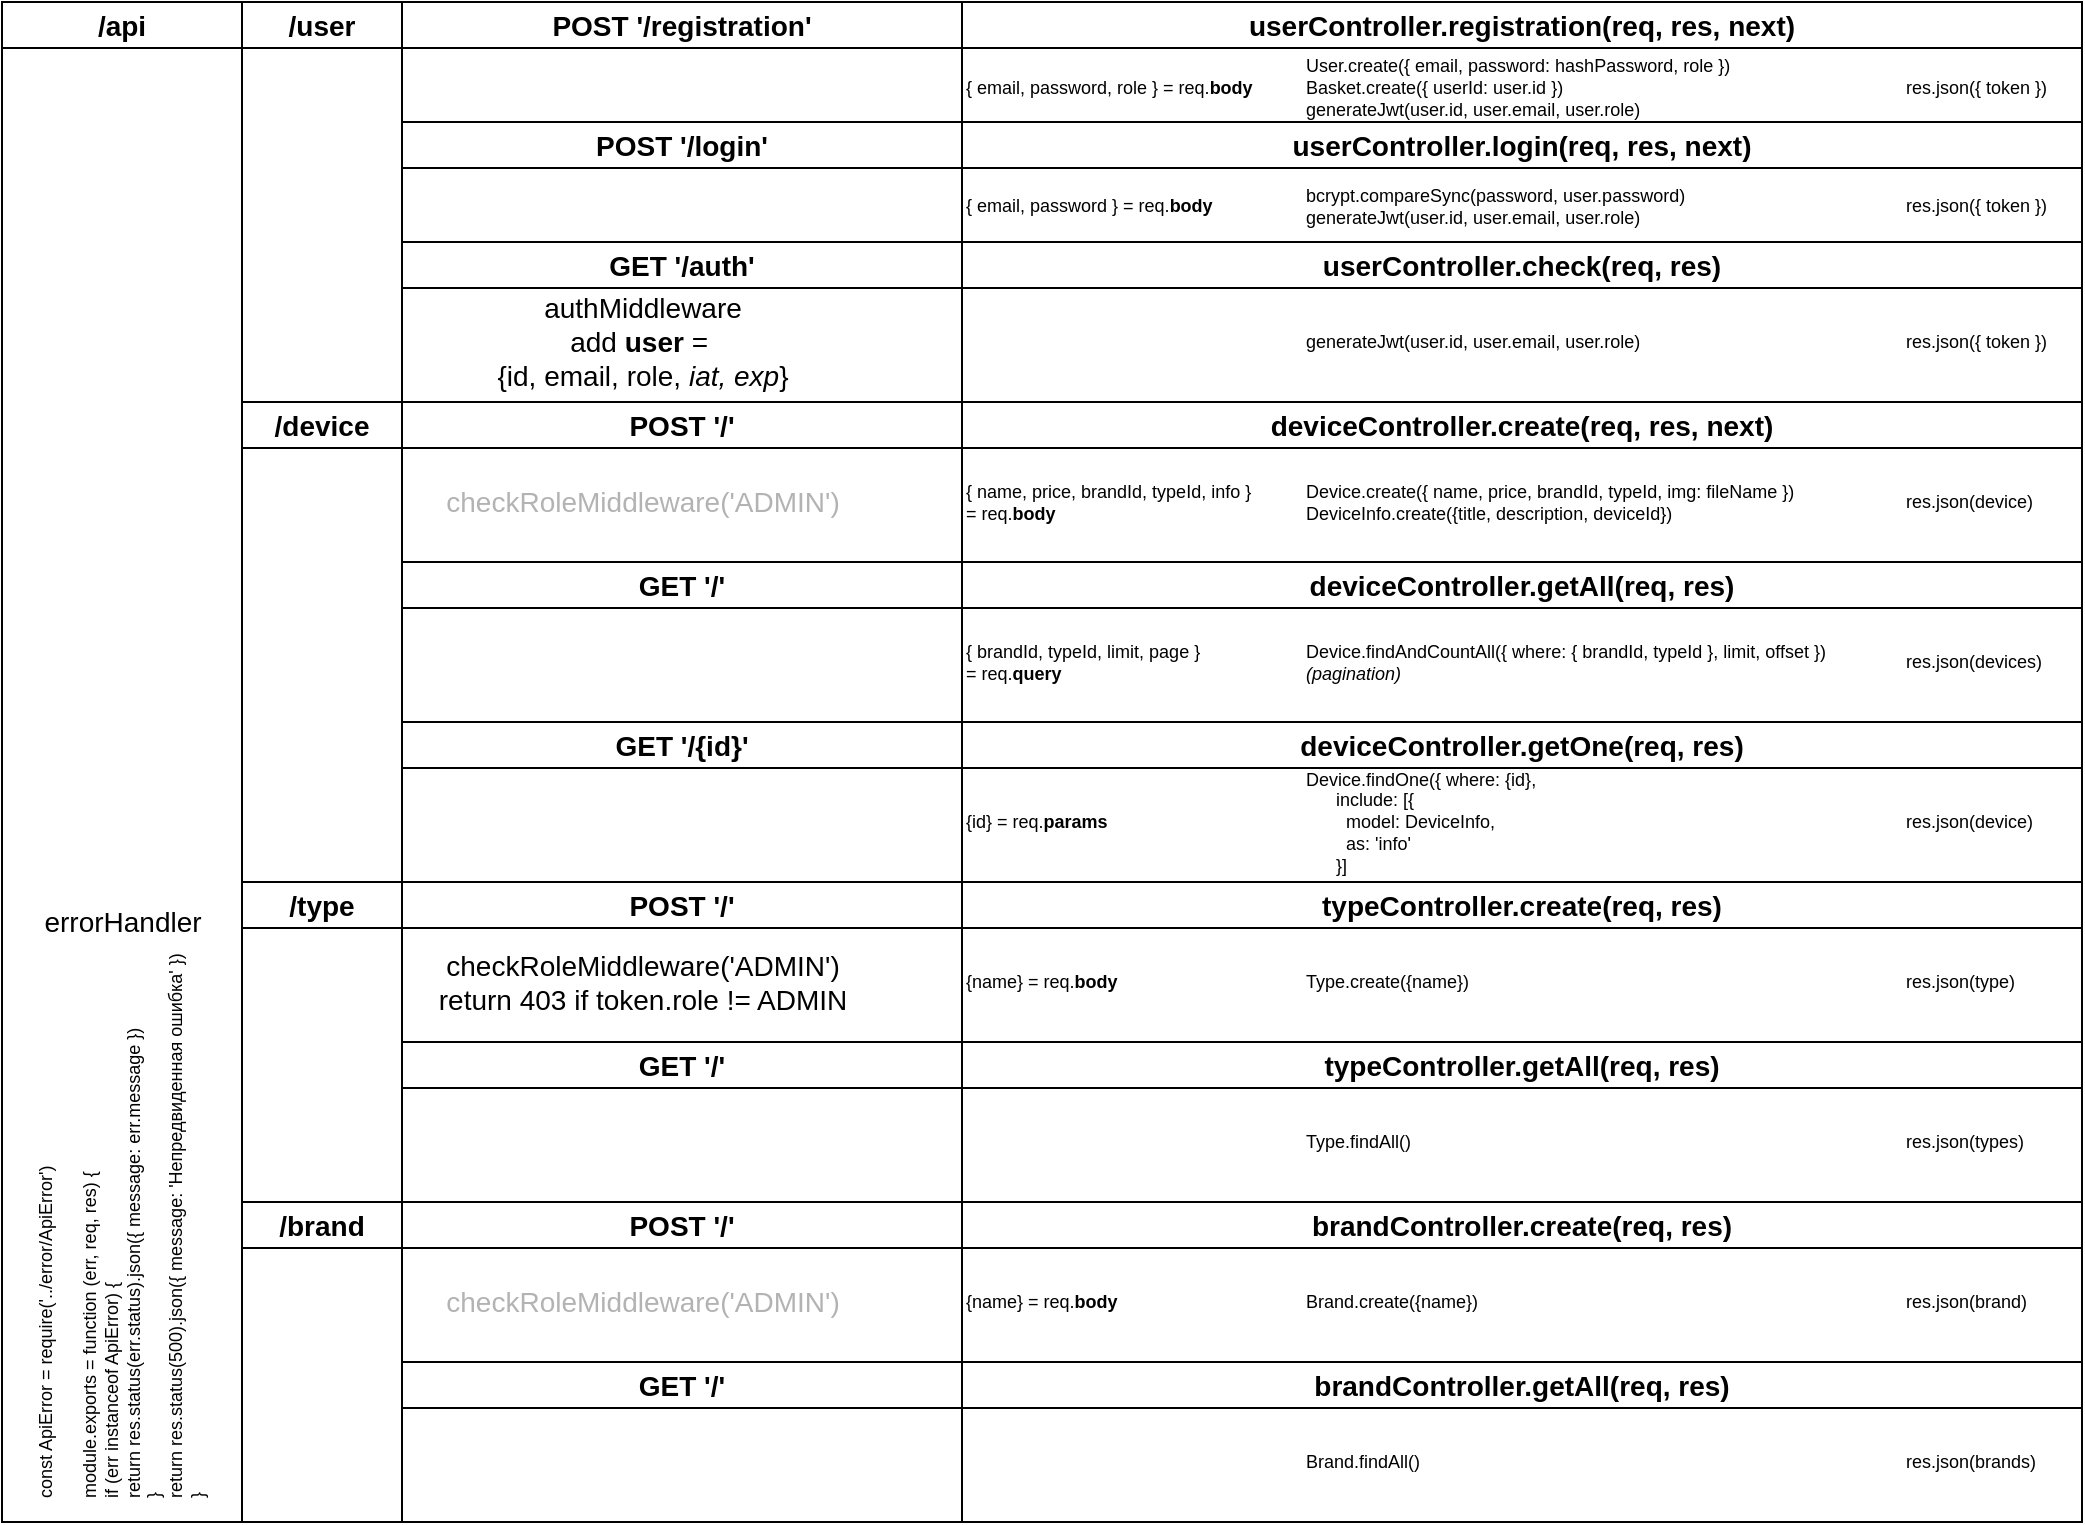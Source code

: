 <mxfile version="14.6.1" type="github">
  <diagram name="Page-1" id="e7e014a7-5840-1c2e-5031-d8a46d1fe8dd">
    <mxGraphModel dx="1422" dy="794" grid="1" gridSize="10" guides="1" tooltips="1" connect="1" arrows="1" fold="1" page="1" pageScale="1" pageWidth="1169" pageHeight="827" background="#ffffff" math="0" shadow="0">
      <root>
        <mxCell id="0" />
        <mxCell id="1" parent="0" />
        <mxCell id="2" value="/api" style="swimlane;whiteSpace=wrap;fontSize=14;" parent="1" vertex="1">
          <mxGeometry x="40" y="40" width="120" height="760" as="geometry" />
        </mxCell>
        <mxCell id="xLXLxWbwwWDMzjeiRdD_-43" value="errorHandler" style="text;html=1;align=center;verticalAlign=middle;resizable=0;points=[];autosize=1;strokeColor=none;fontSize=14;" vertex="1" parent="2">
          <mxGeometry x="15" y="450" width="90" height="20" as="geometry" />
        </mxCell>
        <mxCell id="xLXLxWbwwWDMzjeiRdD_-102" value="&lt;div&gt;const ApiError = require(&#39;../error/ApiError&#39;)&lt;/div&gt;&lt;div&gt;&lt;br&gt;&lt;/div&gt;&lt;div&gt;module.exports = function (err, req, res) {&lt;/div&gt;&lt;div&gt;&lt;span&gt;	&lt;/span&gt;if (err instanceof ApiError) {&lt;/div&gt;&lt;div&gt;&lt;span&gt;		&lt;/span&gt;return res.status(err.status).json({ message: err.message })&lt;/div&gt;&lt;div&gt;&lt;span&gt;	&lt;/span&gt;}&lt;/div&gt;&lt;div&gt;&lt;span&gt;	&lt;/span&gt;return res.status(500).json({ message: &#39;Непредвиденная ошибка&#39; })&lt;/div&gt;&lt;div&gt;}&lt;/div&gt;" style="text;html=1;align=left;verticalAlign=middle;resizable=0;points=[];autosize=1;strokeColor=none;fontSize=9;rotation=-90;" vertex="1" parent="2">
          <mxGeometry x="-85" y="560" width="290" height="90" as="geometry" />
        </mxCell>
        <mxCell id="3" value="/user" style="swimlane;whiteSpace=wrap;startSize=23;fontSize=14;" parent="1" vertex="1">
          <mxGeometry x="160" y="40" width="80" height="200" as="geometry" />
        </mxCell>
        <mxCell id="xLXLxWbwwWDMzjeiRdD_-41" value="POST &#39;/registration&#39;" style="swimlane;whiteSpace=wrap;fontSize=14;" vertex="1" parent="1">
          <mxGeometry x="240" y="40" width="280" height="60" as="geometry" />
        </mxCell>
        <mxCell id="xLXLxWbwwWDMzjeiRdD_-44" value="/type" style="swimlane;whiteSpace=wrap;fontSize=14;" vertex="1" parent="1">
          <mxGeometry x="160" y="480" width="80" height="160" as="geometry" />
        </mxCell>
        <mxCell id="xLXLxWbwwWDMzjeiRdD_-45" value="/brand" style="swimlane;whiteSpace=wrap;fontSize=14;" vertex="1" parent="1">
          <mxGeometry x="160" y="640" width="80" height="160" as="geometry" />
        </mxCell>
        <mxCell id="4" value="/device" style="swimlane;whiteSpace=wrap;fontSize=14;" parent="1" vertex="1">
          <mxGeometry x="160" y="240" width="80" height="240" as="geometry" />
        </mxCell>
        <mxCell id="xLXLxWbwwWDMzjeiRdD_-47" value="POST &#39;/login&#39;" style="swimlane;whiteSpace=wrap;fontSize=14;" vertex="1" parent="1">
          <mxGeometry x="240" y="100" width="280" height="60" as="geometry" />
        </mxCell>
        <mxCell id="xLXLxWbwwWDMzjeiRdD_-48" value="GET &#39;/auth&#39;" style="swimlane;whiteSpace=wrap;fontSize=14;" vertex="1" parent="1">
          <mxGeometry x="240" y="160" width="280" height="80" as="geometry" />
        </mxCell>
        <mxCell id="xLXLxWbwwWDMzjeiRdD_-56" value="authMiddleware&lt;br&gt;add &lt;b&gt;user &lt;/b&gt;=&amp;nbsp;&lt;br&gt;{id, email, role, &lt;i&gt;iat, exp&lt;/i&gt;}" style="text;html=1;align=center;verticalAlign=middle;resizable=0;points=[];autosize=1;strokeColor=none;fontSize=14;" vertex="1" parent="xLXLxWbwwWDMzjeiRdD_-48">
          <mxGeometry x="40" y="20" width="160" height="60" as="geometry" />
        </mxCell>
        <mxCell id="xLXLxWbwwWDMzjeiRdD_-49" value="POST &#39;/&#39;" style="swimlane;whiteSpace=wrap;fontSize=14;" vertex="1" parent="1">
          <mxGeometry x="240" y="240" width="280" height="80" as="geometry" />
        </mxCell>
        <mxCell id="xLXLxWbwwWDMzjeiRdD_-59" value="&lt;font color=&quot;#b3b3b3&quot;&gt;checkRoleMiddleware(&#39;ADMIN&#39;)&lt;/font&gt;" style="text;html=1;align=center;verticalAlign=middle;resizable=0;points=[];autosize=1;strokeColor=none;fontSize=14;" vertex="1" parent="xLXLxWbwwWDMzjeiRdD_-49">
          <mxGeometry x="15" y="40" width="210" height="20" as="geometry" />
        </mxCell>
        <mxCell id="xLXLxWbwwWDMzjeiRdD_-50" value="GET &#39;/&#39;" style="swimlane;whiteSpace=wrap;fontSize=14;" vertex="1" parent="1">
          <mxGeometry x="240" y="320" width="280" height="80" as="geometry" />
        </mxCell>
        <mxCell id="xLXLxWbwwWDMzjeiRdD_-51" value="GET &#39;/{id}&#39;" style="swimlane;whiteSpace=wrap;fontSize=14;startSize=23;fontStyle=1" vertex="1" parent="1">
          <mxGeometry x="240" y="400" width="280" height="80" as="geometry" />
        </mxCell>
        <mxCell id="xLXLxWbwwWDMzjeiRdD_-52" value="POST &#39;/&#39;" style="swimlane;whiteSpace=wrap;fontSize=14;" vertex="1" parent="1">
          <mxGeometry x="240" y="480" width="280" height="80" as="geometry" />
        </mxCell>
        <mxCell id="xLXLxWbwwWDMzjeiRdD_-57" value="checkRoleMiddleware(&#39;ADMIN&#39;)&lt;br&gt;return 403 if token.role != ADMIN" style="text;html=1;align=center;verticalAlign=middle;resizable=0;points=[];autosize=1;strokeColor=none;fontSize=14;" vertex="1" parent="xLXLxWbwwWDMzjeiRdD_-52">
          <mxGeometry x="10" y="30" width="220" height="40" as="geometry" />
        </mxCell>
        <mxCell id="xLXLxWbwwWDMzjeiRdD_-53" value="GET &#39;/&#39;" style="swimlane;whiteSpace=wrap;fontSize=14;startSize=23;fontStyle=1" vertex="1" parent="1">
          <mxGeometry x="240" y="560" width="280" height="80" as="geometry" />
        </mxCell>
        <mxCell id="xLXLxWbwwWDMzjeiRdD_-54" value="POST &#39;/&#39;" style="swimlane;whiteSpace=wrap;fontSize=14;" vertex="1" parent="1">
          <mxGeometry x="240" y="640" width="280" height="80" as="geometry" />
        </mxCell>
        <mxCell id="xLXLxWbwwWDMzjeiRdD_-58" value="&lt;font color=&quot;#b3b3b3&quot;&gt;checkRoleMiddleware(&#39;ADMIN&#39;)&lt;/font&gt;" style="text;html=1;align=center;verticalAlign=middle;resizable=0;points=[];autosize=1;strokeColor=none;fontSize=14;" vertex="1" parent="xLXLxWbwwWDMzjeiRdD_-54">
          <mxGeometry x="15" y="40" width="210" height="20" as="geometry" />
        </mxCell>
        <mxCell id="xLXLxWbwwWDMzjeiRdD_-55" value="GET &#39;/&#39;" style="swimlane;whiteSpace=wrap;fontSize=14;startSize=23;fontStyle=1" vertex="1" parent="1">
          <mxGeometry x="240" y="720" width="280" height="80" as="geometry" />
        </mxCell>
        <mxCell id="xLXLxWbwwWDMzjeiRdD_-60" value="userController.registration(req, res, next)" style="swimlane;whiteSpace=wrap;fontSize=14;" vertex="1" parent="1">
          <mxGeometry x="520" y="40" width="560" height="70" as="geometry" />
        </mxCell>
        <mxCell id="xLXLxWbwwWDMzjeiRdD_-75" value="&lt;font style=&quot;font-size: 9px;&quot;&gt;User.create({ email, password: hashPassword, role })&lt;br style=&quot;font-size: 9px;&quot;&gt;&lt;/font&gt;&lt;div style=&quot;font-size: 9px;&quot;&gt;&lt;span style=&quot;font-size: 9px;&quot;&gt;&lt;font style=&quot;font-size: 9px;&quot;&gt;Basket.create({ userId: user.id })&lt;/font&gt;&lt;/span&gt;&lt;/div&gt;&lt;div style=&quot;font-size: 9px;&quot;&gt;&lt;font style=&quot;font-size: 9px;&quot;&gt;generateJwt(user.id, user.email, user.role)&lt;/font&gt;&lt;br style=&quot;font-size: 9px;&quot;&gt;&lt;/div&gt;" style="text;html=1;align=left;verticalAlign=middle;resizable=0;points=[];autosize=1;strokeColor=none;fontSize=9;" vertex="1" parent="xLXLxWbwwWDMzjeiRdD_-60">
          <mxGeometry x="170" y="23" width="230" height="40" as="geometry" />
        </mxCell>
        <mxCell id="xLXLxWbwwWDMzjeiRdD_-76" value="res.json({ token })" style="text;html=1;align=left;verticalAlign=middle;resizable=0;points=[];autosize=1;strokeColor=none;fontSize=9;" vertex="1" parent="xLXLxWbwwWDMzjeiRdD_-60">
          <mxGeometry x="470" y="33" width="90" height="20" as="geometry" />
        </mxCell>
        <mxCell id="xLXLxWbwwWDMzjeiRdD_-81" value="{ email, password, role } = req.&lt;b&gt;body&lt;/b&gt;" style="text;html=1;align=left;verticalAlign=middle;resizable=0;points=[];autosize=1;strokeColor=none;fontSize=9;" vertex="1" parent="xLXLxWbwwWDMzjeiRdD_-60">
          <mxGeometry y="33" width="160" height="20" as="geometry" />
        </mxCell>
        <mxCell id="xLXLxWbwwWDMzjeiRdD_-61" value="userController.login(req, res, next)" style="swimlane;whiteSpace=wrap;fontSize=14;" vertex="1" parent="1">
          <mxGeometry x="520" y="100" width="560" height="60" as="geometry" />
        </mxCell>
        <mxCell id="xLXLxWbwwWDMzjeiRdD_-77" value="&lt;div&gt;&lt;span&gt;bcrypt.compareSync(password, user.password)&lt;/span&gt;&lt;/div&gt;&lt;div&gt;&lt;span&gt;generateJwt(user.id, user.email, user.role)&lt;br&gt;&lt;/span&gt;&lt;/div&gt;" style="text;html=1;align=left;verticalAlign=middle;resizable=0;points=[];autosize=1;strokeColor=none;fontSize=9;" vertex="1" parent="xLXLxWbwwWDMzjeiRdD_-61">
          <mxGeometry x="170" y="27" width="210" height="30" as="geometry" />
        </mxCell>
        <mxCell id="xLXLxWbwwWDMzjeiRdD_-78" value="res.json({ token })" style="text;html=1;align=left;verticalAlign=middle;resizable=0;points=[];autosize=1;strokeColor=none;fontSize=9;" vertex="1" parent="xLXLxWbwwWDMzjeiRdD_-61">
          <mxGeometry x="470" y="32" width="90" height="20" as="geometry" />
        </mxCell>
        <mxCell id="xLXLxWbwwWDMzjeiRdD_-82" value="{ email, password } = req.&lt;b&gt;body&lt;/b&gt;" style="text;html=1;align=left;verticalAlign=middle;resizable=0;points=[];autosize=1;strokeColor=none;fontSize=9;" vertex="1" parent="xLXLxWbwwWDMzjeiRdD_-61">
          <mxGeometry y="32" width="140" height="20" as="geometry" />
        </mxCell>
        <mxCell id="xLXLxWbwwWDMzjeiRdD_-63" value="deviceController.create(req, res, next)" style="swimlane;whiteSpace=wrap;fontSize=14;" vertex="1" parent="1">
          <mxGeometry x="520" y="240" width="560" height="80" as="geometry" />
        </mxCell>
        <mxCell id="xLXLxWbwwWDMzjeiRdD_-83" value="{ name, price, brandId, typeId, info } &lt;br&gt;= req.&lt;b&gt;body&lt;/b&gt;" style="text;html=1;align=left;verticalAlign=middle;resizable=0;points=[];autosize=1;strokeColor=none;fontSize=9;" vertex="1" parent="xLXLxWbwwWDMzjeiRdD_-63">
          <mxGeometry y="35" width="160" height="30" as="geometry" />
        </mxCell>
        <mxCell id="xLXLxWbwwWDMzjeiRdD_-84" value="Device.create({ name, price, brandId, typeId, img: fileName })&lt;br&gt;DeviceInfo.create({title, description, deviceId})" style="text;html=1;align=left;verticalAlign=middle;resizable=0;points=[];autosize=1;strokeColor=none;fontSize=9;" vertex="1" parent="xLXLxWbwwWDMzjeiRdD_-63">
          <mxGeometry x="170" y="35" width="260" height="30" as="geometry" />
        </mxCell>
        <mxCell id="xLXLxWbwwWDMzjeiRdD_-85" value="res.json(device)" style="text;html=1;align=left;verticalAlign=middle;resizable=0;points=[];autosize=1;strokeColor=none;fontSize=9;" vertex="1" parent="xLXLxWbwwWDMzjeiRdD_-63">
          <mxGeometry x="470" y="40" width="80" height="20" as="geometry" />
        </mxCell>
        <mxCell id="xLXLxWbwwWDMzjeiRdD_-65" value="deviceController.getAll(req, res)" style="swimlane;whiteSpace=wrap;fontSize=14;" vertex="1" parent="1">
          <mxGeometry x="520" y="320" width="560" height="80" as="geometry" />
        </mxCell>
        <mxCell id="xLXLxWbwwWDMzjeiRdD_-86" value="{ brandId, typeId, limit, page } &lt;br&gt;= req.&lt;b&gt;query&lt;/b&gt;" style="text;html=1;align=left;verticalAlign=middle;resizable=0;points=[];autosize=1;strokeColor=none;fontSize=9;" vertex="1" parent="xLXLxWbwwWDMzjeiRdD_-65">
          <mxGeometry y="35" width="130" height="30" as="geometry" />
        </mxCell>
        <mxCell id="xLXLxWbwwWDMzjeiRdD_-87" value="Device.findAndCountAll({ where: { brandId, typeId }, limit, offset })&lt;br&gt;&lt;i&gt;(pagination)&lt;/i&gt;" style="text;html=1;align=left;verticalAlign=middle;resizable=0;points=[];autosize=1;strokeColor=none;fontSize=9;" vertex="1" parent="xLXLxWbwwWDMzjeiRdD_-65">
          <mxGeometry x="170" y="35" width="280" height="30" as="geometry" />
        </mxCell>
        <mxCell id="xLXLxWbwwWDMzjeiRdD_-88" value="res.json(devices)" style="text;html=1;align=left;verticalAlign=middle;resizable=0;points=[];autosize=1;strokeColor=none;fontSize=9;" vertex="1" parent="xLXLxWbwwWDMzjeiRdD_-65">
          <mxGeometry x="470" y="40" width="80" height="20" as="geometry" />
        </mxCell>
        <mxCell id="xLXLxWbwwWDMzjeiRdD_-66" value="deviceController.getOne(req, res)" style="swimlane;whiteSpace=wrap;fontSize=14;startSize=23;fontStyle=1" vertex="1" parent="1">
          <mxGeometry x="520" y="400" width="560" height="80" as="geometry" />
        </mxCell>
        <mxCell id="xLXLxWbwwWDMzjeiRdD_-89" value="{id} = req.&lt;b&gt;params&lt;/b&gt;" style="text;html=1;align=left;verticalAlign=middle;resizable=0;points=[];autosize=1;strokeColor=none;fontSize=9;" vertex="1" parent="xLXLxWbwwWDMzjeiRdD_-66">
          <mxGeometry y="40" width="90" height="20" as="geometry" />
        </mxCell>
        <mxCell id="xLXLxWbwwWDMzjeiRdD_-90" value="&lt;div&gt;Device.findOne({ where: {id},&lt;/div&gt;&lt;div&gt;&amp;nbsp; &amp;nbsp; &amp;nbsp; include: [{&lt;/div&gt;&lt;div&gt;&amp;nbsp; &amp;nbsp; &amp;nbsp; &amp;nbsp; model: DeviceInfo,&lt;/div&gt;&lt;div&gt;&amp;nbsp; &amp;nbsp; &amp;nbsp; &amp;nbsp; as: &#39;info&#39;&lt;/div&gt;&lt;div&gt;&amp;nbsp; &amp;nbsp; &amp;nbsp; }]&lt;/div&gt;" style="text;html=1;align=left;verticalAlign=middle;resizable=0;points=[];autosize=1;strokeColor=none;fontSize=9;" vertex="1" parent="xLXLxWbwwWDMzjeiRdD_-66">
          <mxGeometry x="170" y="20" width="130" height="60" as="geometry" />
        </mxCell>
        <mxCell id="xLXLxWbwwWDMzjeiRdD_-91" value="res.json(device)" style="text;html=1;align=left;verticalAlign=middle;resizable=0;points=[];autosize=1;strokeColor=none;fontSize=9;" vertex="1" parent="xLXLxWbwwWDMzjeiRdD_-66">
          <mxGeometry x="470" y="40" width="80" height="20" as="geometry" />
        </mxCell>
        <mxCell id="xLXLxWbwwWDMzjeiRdD_-67" value="typeController.getAll(req, res)" style="swimlane;whiteSpace=wrap;fontSize=14;startSize=23;fontStyle=1" vertex="1" parent="1">
          <mxGeometry x="520" y="560" width="560" height="80" as="geometry" />
        </mxCell>
        <mxCell id="xLXLxWbwwWDMzjeiRdD_-95" value="Type.findAll()" style="text;html=1;align=left;verticalAlign=middle;resizable=0;points=[];autosize=1;strokeColor=none;fontSize=9;" vertex="1" parent="xLXLxWbwwWDMzjeiRdD_-67">
          <mxGeometry x="170" y="40" width="70" height="20" as="geometry" />
        </mxCell>
        <mxCell id="xLXLxWbwwWDMzjeiRdD_-96" value="res.json(types)" style="text;html=1;align=left;verticalAlign=middle;resizable=0;points=[];autosize=1;strokeColor=none;fontSize=9;" vertex="1" parent="xLXLxWbwwWDMzjeiRdD_-67">
          <mxGeometry x="470" y="40" width="70" height="20" as="geometry" />
        </mxCell>
        <mxCell id="xLXLxWbwwWDMzjeiRdD_-68" value="brandController.create(req, res)" style="swimlane;whiteSpace=wrap;fontSize=14;" vertex="1" parent="1">
          <mxGeometry x="520" y="640" width="560" height="80" as="geometry" />
        </mxCell>
        <mxCell id="xLXLxWbwwWDMzjeiRdD_-97" value="{name} = req.&lt;b&gt;body&lt;/b&gt;" style="text;html=1;align=left;verticalAlign=middle;resizable=0;points=[];autosize=1;strokeColor=none;fontSize=9;" vertex="1" parent="xLXLxWbwwWDMzjeiRdD_-68">
          <mxGeometry y="40" width="90" height="20" as="geometry" />
        </mxCell>
        <mxCell id="xLXLxWbwwWDMzjeiRdD_-98" value="Brand.create({name})" style="text;html=1;align=left;verticalAlign=middle;resizable=0;points=[];autosize=1;strokeColor=none;fontSize=9;" vertex="1" parent="xLXLxWbwwWDMzjeiRdD_-68">
          <mxGeometry x="170" y="40" width="100" height="20" as="geometry" />
        </mxCell>
        <mxCell id="xLXLxWbwwWDMzjeiRdD_-99" value="res.json(brand)" style="text;html=1;align=left;verticalAlign=middle;resizable=0;points=[];autosize=1;strokeColor=none;fontSize=9;" vertex="1" parent="xLXLxWbwwWDMzjeiRdD_-68">
          <mxGeometry x="470" y="40" width="80" height="20" as="geometry" />
        </mxCell>
        <mxCell id="xLXLxWbwwWDMzjeiRdD_-70" value="brandController.getAll(req, res)" style="swimlane;whiteSpace=wrap;fontSize=14;startSize=23;fontStyle=1" vertex="1" parent="1">
          <mxGeometry x="520" y="720" width="560" height="80" as="geometry" />
        </mxCell>
        <mxCell id="xLXLxWbwwWDMzjeiRdD_-100" value="Brand.findAll()" style="text;html=1;align=left;verticalAlign=middle;resizable=0;points=[];autosize=1;strokeColor=none;fontSize=9;" vertex="1" parent="xLXLxWbwwWDMzjeiRdD_-70">
          <mxGeometry x="170" y="40" width="70" height="20" as="geometry" />
        </mxCell>
        <mxCell id="xLXLxWbwwWDMzjeiRdD_-101" value="res.json(brands)" style="text;html=1;align=left;verticalAlign=middle;resizable=0;points=[];autosize=1;strokeColor=none;fontSize=9;" vertex="1" parent="xLXLxWbwwWDMzjeiRdD_-70">
          <mxGeometry x="470" y="40" width="80" height="20" as="geometry" />
        </mxCell>
        <mxCell id="xLXLxWbwwWDMzjeiRdD_-71" value="userController.check(req, res)" style="swimlane;whiteSpace=wrap;fontSize=14;" vertex="1" parent="1">
          <mxGeometry x="520" y="160" width="560" height="80" as="geometry" />
        </mxCell>
        <mxCell id="xLXLxWbwwWDMzjeiRdD_-79" value="&lt;div&gt;&lt;span&gt;generateJwt(user.id, user.email, user.role)&lt;/span&gt;&lt;br&gt;&lt;/div&gt;" style="text;html=1;align=left;verticalAlign=middle;resizable=0;points=[];autosize=1;strokeColor=none;fontSize=9;" vertex="1" parent="xLXLxWbwwWDMzjeiRdD_-71">
          <mxGeometry x="170" y="40" width="180" height="20" as="geometry" />
        </mxCell>
        <mxCell id="xLXLxWbwwWDMzjeiRdD_-80" value="res.json({ token })" style="text;html=1;align=left;verticalAlign=middle;resizable=0;points=[];autosize=1;strokeColor=none;fontSize=9;" vertex="1" parent="xLXLxWbwwWDMzjeiRdD_-71">
          <mxGeometry x="470" y="40" width="90" height="20" as="geometry" />
        </mxCell>
        <mxCell id="xLXLxWbwwWDMzjeiRdD_-73" value="typeController.create(req, res)" style="swimlane;whiteSpace=wrap;fontSize=14;" vertex="1" parent="1">
          <mxGeometry x="520" y="480" width="560" height="80" as="geometry" />
        </mxCell>
        <mxCell id="xLXLxWbwwWDMzjeiRdD_-92" value="{name} = req.&lt;b&gt;body&lt;/b&gt;" style="text;html=1;align=left;verticalAlign=middle;resizable=0;points=[];autosize=1;strokeColor=none;fontSize=9;" vertex="1" parent="xLXLxWbwwWDMzjeiRdD_-73">
          <mxGeometry y="40" width="90" height="20" as="geometry" />
        </mxCell>
        <mxCell id="xLXLxWbwwWDMzjeiRdD_-93" value="Type.create({name})" style="text;html=1;align=left;verticalAlign=middle;resizable=0;points=[];autosize=1;strokeColor=none;fontSize=9;" vertex="1" parent="xLXLxWbwwWDMzjeiRdD_-73">
          <mxGeometry x="170" y="40" width="100" height="20" as="geometry" />
        </mxCell>
        <mxCell id="xLXLxWbwwWDMzjeiRdD_-94" value="res.json(type)" style="text;html=1;align=left;verticalAlign=middle;resizable=0;points=[];autosize=1;strokeColor=none;fontSize=9;" vertex="1" parent="xLXLxWbwwWDMzjeiRdD_-73">
          <mxGeometry x="470" y="40" width="70" height="20" as="geometry" />
        </mxCell>
      </root>
    </mxGraphModel>
  </diagram>
</mxfile>
